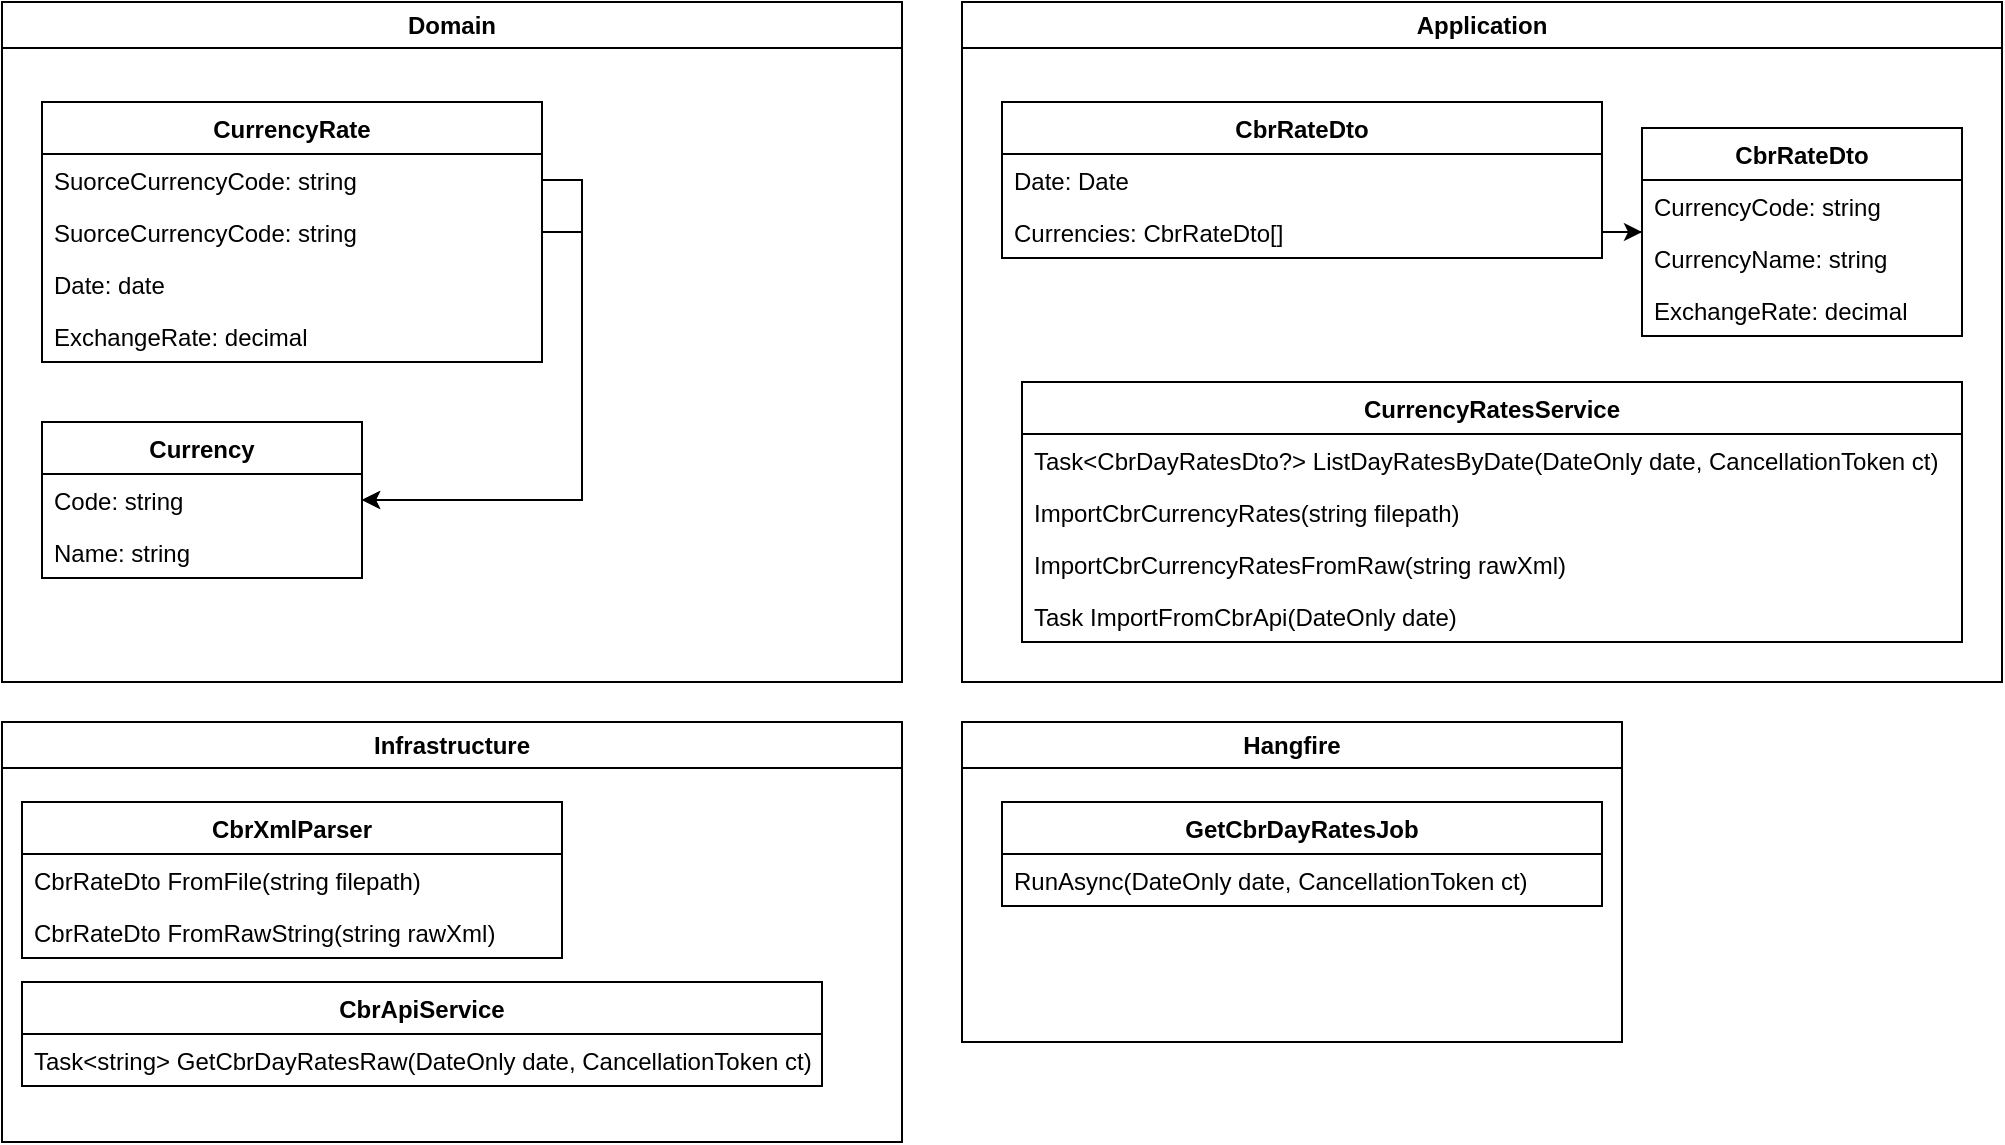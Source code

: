 <mxfile version="24.7.17">
  <diagram name="Page-1" id="Y3O6-fXWIPMZDo0kcvyY">
    <mxGraphModel dx="2359" dy="880" grid="1" gridSize="10" guides="1" tooltips="1" connect="1" arrows="1" fold="1" page="1" pageScale="1" pageWidth="850" pageHeight="1100" math="0" shadow="0">
      <root>
        <mxCell id="0" />
        <mxCell id="1" parent="0" />
        <mxCell id="qHWeuP3GEfssrpxVN6ST-11" value="Domain" style="swimlane;whiteSpace=wrap;html=1;" vertex="1" parent="1">
          <mxGeometry x="-820" y="40" width="450" height="340" as="geometry" />
        </mxCell>
        <mxCell id="qHWeuP3GEfssrpxVN6ST-6" value="Currency" style="swimlane;fontStyle=1;align=center;verticalAlign=top;childLayout=stackLayout;horizontal=1;startSize=26;horizontalStack=0;resizeParent=1;resizeParentMax=0;resizeLast=0;collapsible=1;marginBottom=0;whiteSpace=wrap;html=1;" vertex="1" parent="qHWeuP3GEfssrpxVN6ST-11">
          <mxGeometry x="20" y="210" width="160" height="78" as="geometry" />
        </mxCell>
        <mxCell id="qHWeuP3GEfssrpxVN6ST-7" value="Code: string" style="text;strokeColor=none;fillColor=none;align=left;verticalAlign=top;spacingLeft=4;spacingRight=4;overflow=hidden;rotatable=0;points=[[0,0.5],[1,0.5]];portConstraint=eastwest;whiteSpace=wrap;html=1;" vertex="1" parent="qHWeuP3GEfssrpxVN6ST-6">
          <mxGeometry y="26" width="160" height="26" as="geometry" />
        </mxCell>
        <mxCell id="qHWeuP3GEfssrpxVN6ST-8" value="Name: string" style="text;strokeColor=none;fillColor=none;align=left;verticalAlign=top;spacingLeft=4;spacingRight=4;overflow=hidden;rotatable=0;points=[[0,0.5],[1,0.5]];portConstraint=eastwest;whiteSpace=wrap;html=1;" vertex="1" parent="qHWeuP3GEfssrpxVN6ST-6">
          <mxGeometry y="52" width="160" height="26" as="geometry" />
        </mxCell>
        <mxCell id="qHWeuP3GEfssrpxVN6ST-12" value="CurrencyRate" style="swimlane;fontStyle=1;align=center;verticalAlign=top;childLayout=stackLayout;horizontal=1;startSize=26;horizontalStack=0;resizeParent=1;resizeParentMax=0;resizeLast=0;collapsible=1;marginBottom=0;whiteSpace=wrap;html=1;" vertex="1" parent="qHWeuP3GEfssrpxVN6ST-11">
          <mxGeometry x="20" y="50" width="250" height="130" as="geometry" />
        </mxCell>
        <mxCell id="qHWeuP3GEfssrpxVN6ST-13" value="SuorceCurrencyCode: string" style="text;strokeColor=none;fillColor=none;align=left;verticalAlign=top;spacingLeft=4;spacingRight=4;overflow=hidden;rotatable=0;points=[[0,0.5],[1,0.5]];portConstraint=eastwest;whiteSpace=wrap;html=1;" vertex="1" parent="qHWeuP3GEfssrpxVN6ST-12">
          <mxGeometry y="26" width="250" height="26" as="geometry" />
        </mxCell>
        <mxCell id="qHWeuP3GEfssrpxVN6ST-14" value="SuorceCurrencyCode: string" style="text;strokeColor=none;fillColor=none;align=left;verticalAlign=top;spacingLeft=4;spacingRight=4;overflow=hidden;rotatable=0;points=[[0,0.5],[1,0.5]];portConstraint=eastwest;whiteSpace=wrap;html=1;" vertex="1" parent="qHWeuP3GEfssrpxVN6ST-12">
          <mxGeometry y="52" width="250" height="26" as="geometry" />
        </mxCell>
        <mxCell id="qHWeuP3GEfssrpxVN6ST-15" value="Date: date" style="text;strokeColor=none;fillColor=none;align=left;verticalAlign=top;spacingLeft=4;spacingRight=4;overflow=hidden;rotatable=0;points=[[0,0.5],[1,0.5]];portConstraint=eastwest;whiteSpace=wrap;html=1;" vertex="1" parent="qHWeuP3GEfssrpxVN6ST-12">
          <mxGeometry y="78" width="250" height="26" as="geometry" />
        </mxCell>
        <mxCell id="qHWeuP3GEfssrpxVN6ST-16" value="ExchangeRate: decimal" style="text;strokeColor=none;fillColor=none;align=left;verticalAlign=top;spacingLeft=4;spacingRight=4;overflow=hidden;rotatable=0;points=[[0,0.5],[1,0.5]];portConstraint=eastwest;whiteSpace=wrap;html=1;" vertex="1" parent="qHWeuP3GEfssrpxVN6ST-12">
          <mxGeometry y="104" width="250" height="26" as="geometry" />
        </mxCell>
        <mxCell id="qHWeuP3GEfssrpxVN6ST-17" style="edgeStyle=orthogonalEdgeStyle;rounded=0;orthogonalLoop=1;jettySize=auto;html=1;exitX=1;exitY=0.5;exitDx=0;exitDy=0;entryX=1;entryY=0.5;entryDx=0;entryDy=0;" edge="1" parent="qHWeuP3GEfssrpxVN6ST-11" source="qHWeuP3GEfssrpxVN6ST-13" target="qHWeuP3GEfssrpxVN6ST-7">
          <mxGeometry relative="1" as="geometry" />
        </mxCell>
        <mxCell id="qHWeuP3GEfssrpxVN6ST-18" style="edgeStyle=orthogonalEdgeStyle;rounded=0;orthogonalLoop=1;jettySize=auto;html=1;exitX=1;exitY=0.5;exitDx=0;exitDy=0;entryX=1;entryY=0.5;entryDx=0;entryDy=0;" edge="1" parent="qHWeuP3GEfssrpxVN6ST-11" source="qHWeuP3GEfssrpxVN6ST-14" target="qHWeuP3GEfssrpxVN6ST-7">
          <mxGeometry relative="1" as="geometry" />
        </mxCell>
        <mxCell id="qHWeuP3GEfssrpxVN6ST-19" value="Application" style="swimlane;whiteSpace=wrap;html=1;" vertex="1" parent="1">
          <mxGeometry x="-340" y="40" width="520" height="340" as="geometry" />
        </mxCell>
        <mxCell id="TeqrsGrh8CQe0pCmq5D--1" value="CbrRateDto" style="swimlane;fontStyle=1;align=center;verticalAlign=top;childLayout=stackLayout;horizontal=1;startSize=26;horizontalStack=0;resizeParent=1;resizeParentMax=0;resizeLast=0;collapsible=1;marginBottom=0;whiteSpace=wrap;html=1;" parent="qHWeuP3GEfssrpxVN6ST-19" vertex="1">
          <mxGeometry x="340" y="63" width="160" height="104" as="geometry" />
        </mxCell>
        <mxCell id="TeqrsGrh8CQe0pCmq5D--5" value="CurrencyCode: string" style="text;strokeColor=none;fillColor=none;align=left;verticalAlign=top;spacingLeft=4;spacingRight=4;overflow=hidden;rotatable=0;points=[[0,0.5],[1,0.5]];portConstraint=eastwest;whiteSpace=wrap;html=1;" parent="TeqrsGrh8CQe0pCmq5D--1" vertex="1">
          <mxGeometry y="26" width="160" height="26" as="geometry" />
        </mxCell>
        <mxCell id="TeqrsGrh8CQe0pCmq5D--10" value="CurrencyName: string" style="text;strokeColor=none;fillColor=none;align=left;verticalAlign=top;spacingLeft=4;spacingRight=4;overflow=hidden;rotatable=0;points=[[0,0.5],[1,0.5]];portConstraint=eastwest;whiteSpace=wrap;html=1;" parent="TeqrsGrh8CQe0pCmq5D--1" vertex="1">
          <mxGeometry y="52" width="160" height="26" as="geometry" />
        </mxCell>
        <mxCell id="TeqrsGrh8CQe0pCmq5D--7" value="ExchangeRate: decimal" style="text;strokeColor=none;fillColor=none;align=left;verticalAlign=top;spacingLeft=4;spacingRight=4;overflow=hidden;rotatable=0;points=[[0,0.5],[1,0.5]];portConstraint=eastwest;whiteSpace=wrap;html=1;" parent="TeqrsGrh8CQe0pCmq5D--1" vertex="1">
          <mxGeometry y="78" width="160" height="26" as="geometry" />
        </mxCell>
        <mxCell id="TeqrsGrh8CQe0pCmq5D--11" value="&lt;span style=&quot;text-align: left;&quot;&gt;CbrRateDto&lt;/span&gt;" style="swimlane;fontStyle=1;align=center;verticalAlign=top;childLayout=stackLayout;horizontal=1;startSize=26;horizontalStack=0;resizeParent=1;resizeParentMax=0;resizeLast=0;collapsible=1;marginBottom=0;whiteSpace=wrap;html=1;" parent="qHWeuP3GEfssrpxVN6ST-19" vertex="1">
          <mxGeometry x="20" y="50" width="300" height="78" as="geometry" />
        </mxCell>
        <mxCell id="TeqrsGrh8CQe0pCmq5D--18" value="Date: Date" style="text;strokeColor=none;fillColor=none;align=left;verticalAlign=top;spacingLeft=4;spacingRight=4;overflow=hidden;rotatable=0;points=[[0,0.5],[1,0.5]];portConstraint=eastwest;whiteSpace=wrap;html=1;" parent="TeqrsGrh8CQe0pCmq5D--11" vertex="1">
          <mxGeometry y="26" width="300" height="26" as="geometry" />
        </mxCell>
        <mxCell id="TeqrsGrh8CQe0pCmq5D--21" value="Currencies: CbrRateDto[]" style="text;strokeColor=none;fillColor=none;align=left;verticalAlign=top;spacingLeft=4;spacingRight=4;overflow=hidden;rotatable=0;points=[[0,0.5],[1,0.5]];portConstraint=eastwest;whiteSpace=wrap;html=1;" parent="TeqrsGrh8CQe0pCmq5D--11" vertex="1">
          <mxGeometry y="52" width="300" height="26" as="geometry" />
        </mxCell>
        <mxCell id="qHWeuP3GEfssrpxVN6ST-2" value="CurrencyRatesService" style="swimlane;fontStyle=1;align=center;verticalAlign=top;childLayout=stackLayout;horizontal=1;startSize=26;horizontalStack=0;resizeParent=1;resizeParentMax=0;resizeLast=0;collapsible=1;marginBottom=0;whiteSpace=wrap;html=1;" vertex="1" parent="qHWeuP3GEfssrpxVN6ST-19">
          <mxGeometry x="30" y="190" width="470" height="130" as="geometry" />
        </mxCell>
        <mxCell id="qHWeuP3GEfssrpxVN6ST-3" value="Task&amp;lt;CbrDayRatesDto?&amp;gt; ListDayRatesByDate(DateOnly date, CancellationToken ct)" style="text;strokeColor=none;fillColor=none;align=left;verticalAlign=top;spacingLeft=4;spacingRight=4;overflow=hidden;rotatable=0;points=[[0,0.5],[1,0.5]];portConstraint=eastwest;whiteSpace=wrap;html=1;" vertex="1" parent="qHWeuP3GEfssrpxVN6ST-2">
          <mxGeometry y="26" width="470" height="26" as="geometry" />
        </mxCell>
        <mxCell id="qHWeuP3GEfssrpxVN6ST-4" value="ImportCbrCurrencyRates(string filepath)" style="text;strokeColor=none;fillColor=none;align=left;verticalAlign=top;spacingLeft=4;spacingRight=4;overflow=hidden;rotatable=0;points=[[0,0.5],[1,0.5]];portConstraint=eastwest;whiteSpace=wrap;html=1;" vertex="1" parent="qHWeuP3GEfssrpxVN6ST-2">
          <mxGeometry y="52" width="470" height="26" as="geometry" />
        </mxCell>
        <mxCell id="qHWeuP3GEfssrpxVN6ST-5" value="ImportCbrCurrencyRatesFromRaw(string rawXml)" style="text;strokeColor=none;fillColor=none;align=left;verticalAlign=top;spacingLeft=4;spacingRight=4;overflow=hidden;rotatable=0;points=[[0,0.5],[1,0.5]];portConstraint=eastwest;whiteSpace=wrap;html=1;" vertex="1" parent="qHWeuP3GEfssrpxVN6ST-2">
          <mxGeometry y="78" width="470" height="26" as="geometry" />
        </mxCell>
        <mxCell id="qHWeuP3GEfssrpxVN6ST-54" value="Task ImportFromCbrApi(DateOnly date)" style="text;strokeColor=none;fillColor=none;align=left;verticalAlign=top;spacingLeft=4;spacingRight=4;overflow=hidden;rotatable=0;points=[[0,0.5],[1,0.5]];portConstraint=eastwest;whiteSpace=wrap;html=1;" vertex="1" parent="qHWeuP3GEfssrpxVN6ST-2">
          <mxGeometry y="104" width="470" height="26" as="geometry" />
        </mxCell>
        <mxCell id="qHWeuP3GEfssrpxVN6ST-32" style="edgeStyle=orthogonalEdgeStyle;rounded=0;orthogonalLoop=1;jettySize=auto;html=1;exitX=1;exitY=0.5;exitDx=0;exitDy=0;" edge="1" parent="qHWeuP3GEfssrpxVN6ST-19" source="TeqrsGrh8CQe0pCmq5D--21" target="TeqrsGrh8CQe0pCmq5D--1">
          <mxGeometry relative="1" as="geometry" />
        </mxCell>
        <mxCell id="qHWeuP3GEfssrpxVN6ST-20" value="Hangfire" style="swimlane;whiteSpace=wrap;html=1;" vertex="1" parent="1">
          <mxGeometry x="-340" y="400" width="330" height="160" as="geometry" />
        </mxCell>
        <mxCell id="qHWeuP3GEfssrpxVN6ST-26" value="GetCbrDayRatesJob" style="swimlane;fontStyle=1;align=center;verticalAlign=top;childLayout=stackLayout;horizontal=1;startSize=26;horizontalStack=0;resizeParent=1;resizeParentMax=0;resizeLast=0;collapsible=1;marginBottom=0;whiteSpace=wrap;html=1;" vertex="1" parent="qHWeuP3GEfssrpxVN6ST-20">
          <mxGeometry x="20" y="40" width="300" height="52" as="geometry" />
        </mxCell>
        <mxCell id="qHWeuP3GEfssrpxVN6ST-29" value="RunAsync(DateOnly date, CancellationToken ct)" style="text;strokeColor=none;fillColor=none;align=left;verticalAlign=top;spacingLeft=4;spacingRight=4;overflow=hidden;rotatable=0;points=[[0,0.5],[1,0.5]];portConstraint=eastwest;whiteSpace=wrap;html=1;" vertex="1" parent="qHWeuP3GEfssrpxVN6ST-26">
          <mxGeometry y="26" width="300" height="26" as="geometry" />
        </mxCell>
        <mxCell id="qHWeuP3GEfssrpxVN6ST-34" value="Infrastructure" style="swimlane;whiteSpace=wrap;html=1;" vertex="1" parent="1">
          <mxGeometry x="-820" y="400" width="450" height="210" as="geometry" />
        </mxCell>
        <mxCell id="qHWeuP3GEfssrpxVN6ST-42" value="CbrXmlParser" style="swimlane;fontStyle=1;align=center;verticalAlign=top;childLayout=stackLayout;horizontal=1;startSize=26;horizontalStack=0;resizeParent=1;resizeParentMax=0;resizeLast=0;collapsible=1;marginBottom=0;whiteSpace=wrap;html=1;" vertex="1" parent="qHWeuP3GEfssrpxVN6ST-34">
          <mxGeometry x="10" y="40" width="270" height="78" as="geometry" />
        </mxCell>
        <mxCell id="qHWeuP3GEfssrpxVN6ST-43" value="CbrRateDto FromFile(string filepath)" style="text;strokeColor=none;fillColor=none;align=left;verticalAlign=top;spacingLeft=4;spacingRight=4;overflow=hidden;rotatable=0;points=[[0,0.5],[1,0.5]];portConstraint=eastwest;whiteSpace=wrap;html=1;" vertex="1" parent="qHWeuP3GEfssrpxVN6ST-42">
          <mxGeometry y="26" width="270" height="26" as="geometry" />
        </mxCell>
        <mxCell id="qHWeuP3GEfssrpxVN6ST-44" value="CbrRateDto&amp;nbsp;FromRawString(string rawXml)" style="text;strokeColor=none;fillColor=none;align=left;verticalAlign=top;spacingLeft=4;spacingRight=4;overflow=hidden;rotatable=0;points=[[0,0.5],[1,0.5]];portConstraint=eastwest;whiteSpace=wrap;html=1;" vertex="1" parent="qHWeuP3GEfssrpxVN6ST-42">
          <mxGeometry y="52" width="270" height="26" as="geometry" />
        </mxCell>
        <mxCell id="qHWeuP3GEfssrpxVN6ST-21" value="CbrApiService" style="swimlane;fontStyle=1;align=center;verticalAlign=top;childLayout=stackLayout;horizontal=1;startSize=26;horizontalStack=0;resizeParent=1;resizeParentMax=0;resizeLast=0;collapsible=1;marginBottom=0;whiteSpace=wrap;html=1;" vertex="1" parent="qHWeuP3GEfssrpxVN6ST-34">
          <mxGeometry x="10" y="130" width="400" height="52" as="geometry" />
        </mxCell>
        <mxCell id="qHWeuP3GEfssrpxVN6ST-22" value="Task&amp;lt;string&amp;gt; GetCbrDayRatesRaw(DateOnly date, CancellationToken ct)" style="text;strokeColor=none;fillColor=none;align=left;verticalAlign=top;spacingLeft=4;spacingRight=4;overflow=hidden;rotatable=0;points=[[0,0.5],[1,0.5]];portConstraint=eastwest;whiteSpace=wrap;html=1;" vertex="1" parent="qHWeuP3GEfssrpxVN6ST-21">
          <mxGeometry y="26" width="400" height="26" as="geometry" />
        </mxCell>
      </root>
    </mxGraphModel>
  </diagram>
</mxfile>
